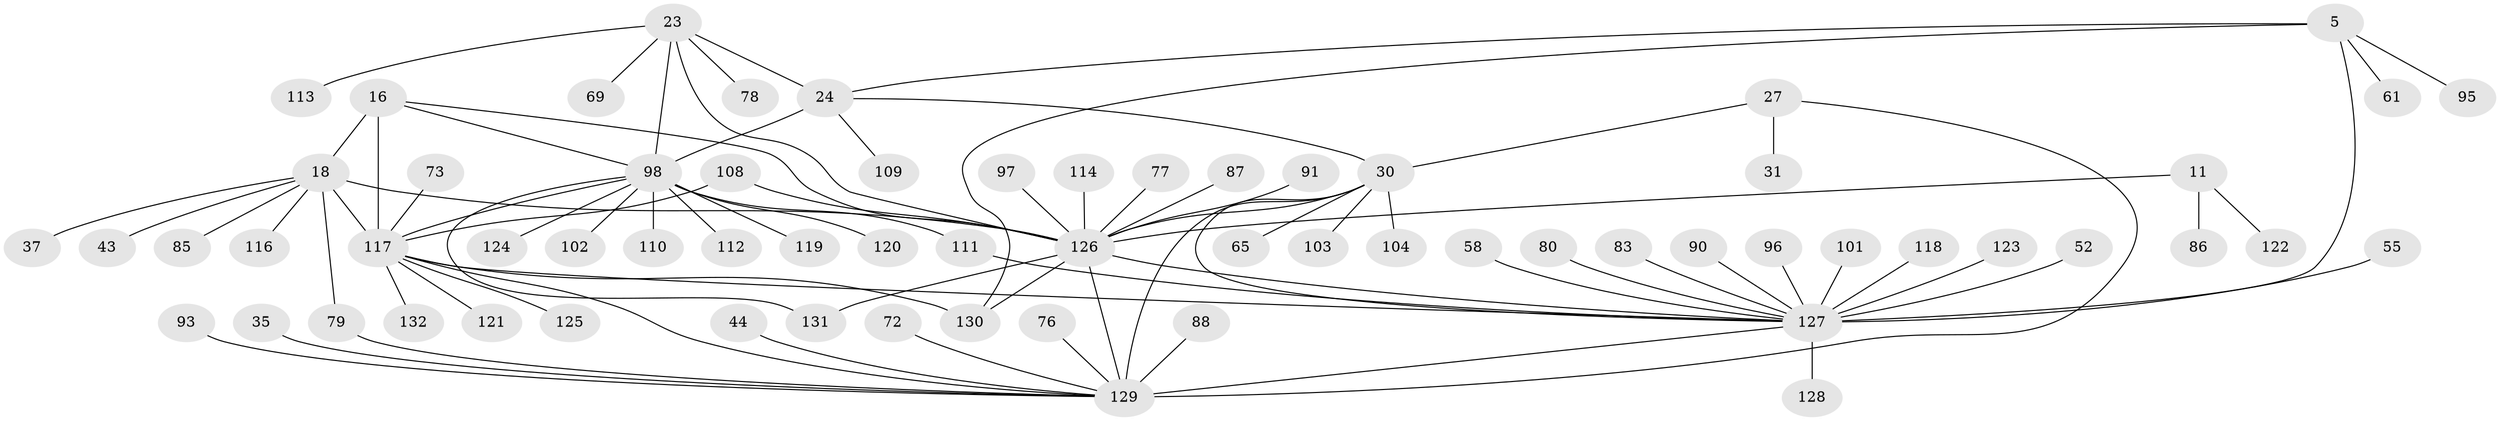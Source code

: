 // original degree distribution, {10: 0.030303030303030304, 12: 0.015151515151515152, 7: 0.045454545454545456, 8: 0.045454545454545456, 9: 0.015151515151515152, 6: 0.030303030303030304, 11: 0.007575757575757576, 5: 0.022727272727272728, 15: 0.007575757575757576, 13: 0.015151515151515152, 1: 0.5075757575757576, 2: 0.18181818181818182, 3: 0.06060606060606061, 4: 0.015151515151515152}
// Generated by graph-tools (version 1.1) at 2025/57/03/04/25 21:57:31]
// undirected, 66 vertices, 84 edges
graph export_dot {
graph [start="1"]
  node [color=gray90,style=filled];
  5 [super="+3"];
  11 [super="+10"];
  16 [super="+14"];
  18 [super="+17"];
  23 [super="+20"];
  24 [super="+19"];
  27 [super="+26"];
  30 [super="+25"];
  31;
  35;
  37;
  43;
  44;
  52;
  55;
  58;
  61;
  65;
  69;
  72;
  73;
  76;
  77;
  78;
  79 [super="+59"];
  80;
  83 [super="+75"];
  85;
  86;
  87;
  88;
  90;
  91;
  93;
  95;
  96;
  97;
  98 [super="+68+42+82+94"];
  101 [super="+66"];
  102;
  103;
  104;
  108;
  109 [super="+70"];
  110 [super="+84"];
  111;
  112;
  113;
  114 [super="+57"];
  116;
  117 [super="+81+92+15+62"];
  118;
  119;
  120;
  121;
  122 [super="+115"];
  123;
  124;
  125;
  126 [super="+56+54+12+36+9+107+38+41+48"];
  127 [super="+106+6+46+47"];
  128 [super="+50"];
  129 [super="+29"];
  130 [super="+51"];
  131;
  132 [super="+89"];
  5 -- 24;
  5 -- 95;
  5 -- 61;
  5 -- 130;
  5 -- 127 [weight=8];
  11 -- 86;
  11 -- 122;
  11 -- 126 [weight=8];
  16 -- 18 [weight=4];
  16 -- 126;
  16 -- 117 [weight=4];
  16 -- 98;
  18 -- 37;
  18 -- 43;
  18 -- 85;
  18 -- 116;
  18 -- 79;
  18 -- 126;
  18 -- 117 [weight=4];
  23 -- 24 [weight=4];
  23 -- 69;
  23 -- 113;
  23 -- 78;
  23 -- 126;
  23 -- 98 [weight=4];
  24 -- 30;
  24 -- 109;
  24 -- 98 [weight=4];
  27 -- 30 [weight=4];
  27 -- 31;
  27 -- 129 [weight=4];
  30 -- 65;
  30 -- 103;
  30 -- 104;
  30 -- 129 [weight=4];
  30 -- 127;
  30 -- 126;
  35 -- 129;
  44 -- 129;
  52 -- 127;
  55 -- 127;
  58 -- 127;
  72 -- 129;
  73 -- 117;
  76 -- 129;
  77 -- 126;
  79 -- 129 [weight=2];
  80 -- 127;
  83 -- 127;
  87 -- 126;
  88 -- 129;
  90 -- 127;
  91 -- 126;
  93 -- 129;
  96 -- 127;
  97 -- 126;
  98 -- 131;
  98 -- 102;
  98 -- 110;
  98 -- 111;
  98 -- 112;
  98 -- 124;
  98 -- 119;
  98 -- 117 [weight=2];
  98 -- 120;
  101 -- 127;
  108 -- 126;
  108 -- 117;
  111 -- 127;
  114 -- 126;
  117 -- 129 [weight=3];
  117 -- 130;
  117 -- 132;
  117 -- 121;
  117 -- 125;
  117 -- 127;
  118 -- 127;
  123 -- 127;
  126 -- 131;
  126 -- 127 [weight=2];
  126 -- 130;
  126 -- 129 [weight=2];
  127 -- 129 [weight=3];
  127 -- 128;
}
